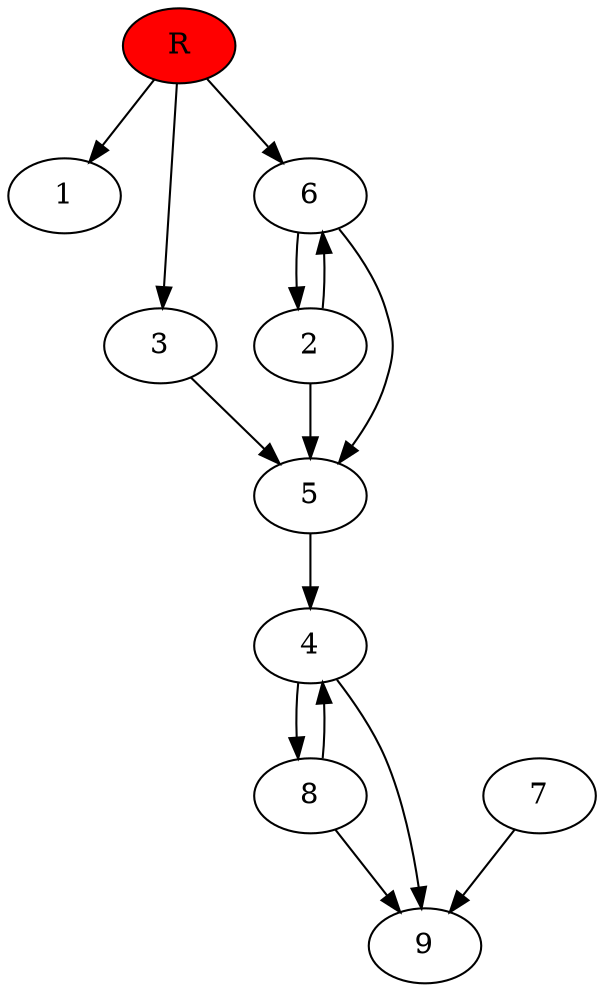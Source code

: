 digraph prb1358 {
	1
	2
	3
	4
	5
	6
	7
	8
	R [fillcolor="#ff0000" style=filled]
	2 -> 5
	2 -> 6
	3 -> 5
	4 -> 8
	4 -> 9
	5 -> 4
	6 -> 2
	6 -> 5
	7 -> 9
	8 -> 4
	8 -> 9
	R -> 1
	R -> 3
	R -> 6
}
